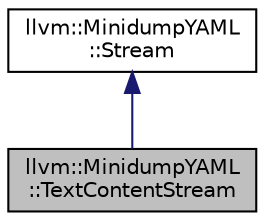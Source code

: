 digraph "llvm::MinidumpYAML::TextContentStream"
{
 // LATEX_PDF_SIZE
  bgcolor="transparent";
  edge [fontname="Helvetica",fontsize="10",labelfontname="Helvetica",labelfontsize="10"];
  node [fontname="Helvetica",fontsize="10",shape=record];
  Node1 [label="llvm::MinidumpYAML\l::TextContentStream",height=0.2,width=0.4,color="black", fillcolor="grey75", style="filled", fontcolor="black",tooltip="A StringRef, which is printed using YAML block notation."];
  Node2 -> Node1 [dir="back",color="midnightblue",fontsize="10",style="solid",fontname="Helvetica"];
  Node2 [label="llvm::MinidumpYAML\l::Stream",height=0.2,width=0.4,color="black",URL="$structllvm_1_1MinidumpYAML_1_1Stream.html",tooltip="The base class for all minidump streams."];
}
